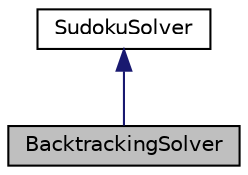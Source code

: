 digraph "BacktrackingSolver"
{
 // LATEX_PDF_SIZE
  edge [fontname="Helvetica",fontsize="10",labelfontname="Helvetica",labelfontsize="10"];
  node [fontname="Helvetica",fontsize="10",shape=record];
  Node1 [label="BacktrackingSolver",height=0.2,width=0.4,color="black", fillcolor="grey75", style="filled", fontcolor="black",tooltip="Sudoku solving algorithm using backtracking."];
  Node2 -> Node1 [dir="back",color="midnightblue",fontsize="10",style="solid",fontname="Helvetica"];
  Node2 [label="SudokuSolver",height=0.2,width=0.4,color="black", fillcolor="white", style="filled",URL="$classSudokuSolver.html",tooltip="Abstract class that defines the interface for Sudoku solving algorithms."];
}
